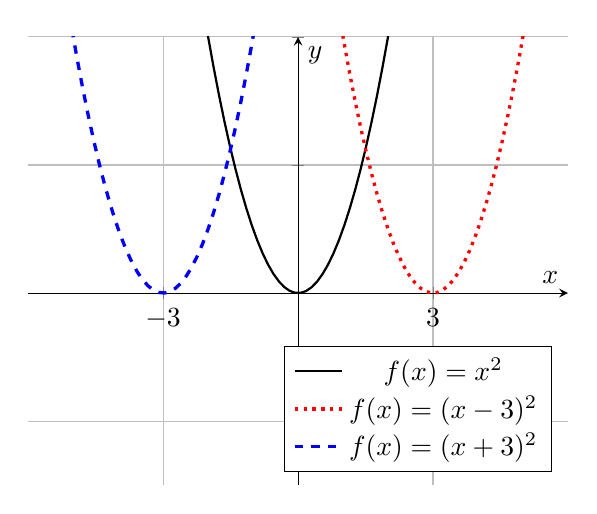 \begin{tikzpicture}
  \begin{axis}%
    [
      grid=major,
      xmin=-6,
      xmax=6,
      xlabel={$x$},
      axis x line=middle,
      ymin=-3,
      ymax=4,
      ylabel={$y$},
      yticklabels={,,},
      xtick={-3,3},
      axis y line=middle,
      no markers,
      samples=100,
      domain=-6:6,
      legend pos = south east,
    ]
    \addplot[thick] (x,{x^2});
    \addplot[dotted, very thick, red] (x,{(x-3)^2});
    \addplot[dashed, very thick, blue] (x,{(x+3)^2});
    \legend{$f(x)=x^2$,$f(x)=(x-3)^2$,$f(x)=(x+3)^2$}
  \end{axis}
\end{tikzpicture}
